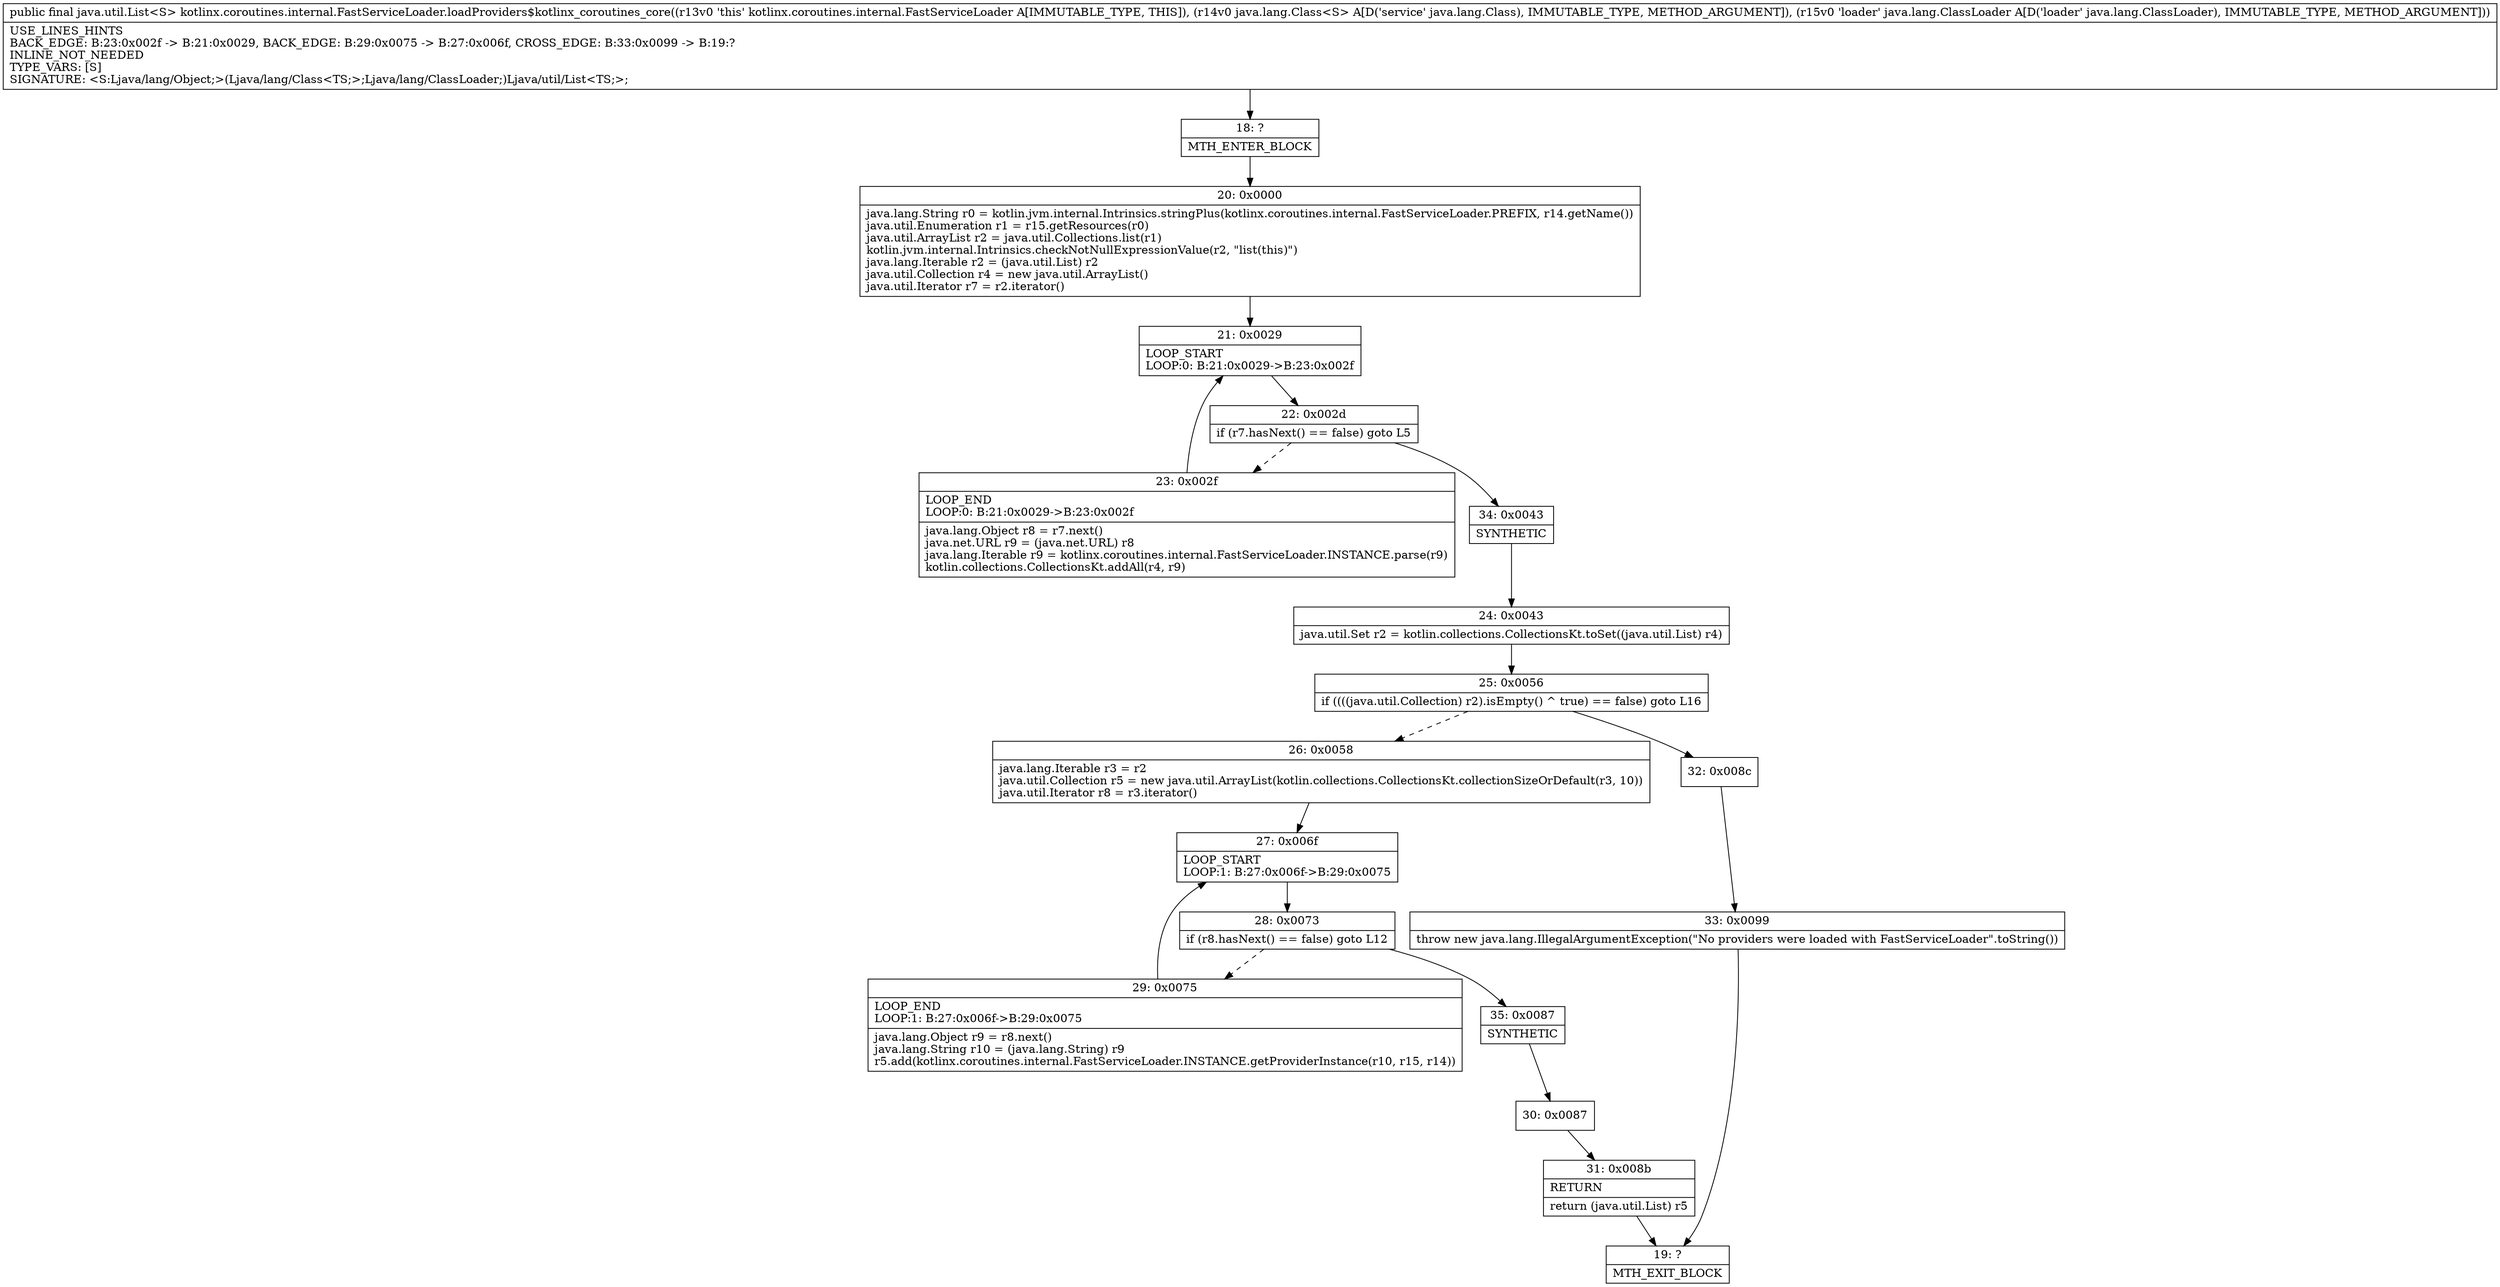 digraph "CFG forkotlinx.coroutines.internal.FastServiceLoader.loadProviders$kotlinx_coroutines_core(Ljava\/lang\/Class;Ljava\/lang\/ClassLoader;)Ljava\/util\/List;" {
Node_18 [shape=record,label="{18\:\ ?|MTH_ENTER_BLOCK\l}"];
Node_20 [shape=record,label="{20\:\ 0x0000|java.lang.String r0 = kotlin.jvm.internal.Intrinsics.stringPlus(kotlinx.coroutines.internal.FastServiceLoader.PREFIX, r14.getName())\ljava.util.Enumeration r1 = r15.getResources(r0)\ljava.util.ArrayList r2 = java.util.Collections.list(r1)\lkotlin.jvm.internal.Intrinsics.checkNotNullExpressionValue(r2, \"list(this)\")\ljava.lang.Iterable r2 = (java.util.List) r2\ljava.util.Collection r4 = new java.util.ArrayList()\ljava.util.Iterator r7 = r2.iterator()\l}"];
Node_21 [shape=record,label="{21\:\ 0x0029|LOOP_START\lLOOP:0: B:21:0x0029\-\>B:23:0x002f\l}"];
Node_22 [shape=record,label="{22\:\ 0x002d|if (r7.hasNext() == false) goto L5\l}"];
Node_23 [shape=record,label="{23\:\ 0x002f|LOOP_END\lLOOP:0: B:21:0x0029\-\>B:23:0x002f\l|java.lang.Object r8 = r7.next()\ljava.net.URL r9 = (java.net.URL) r8\ljava.lang.Iterable r9 = kotlinx.coroutines.internal.FastServiceLoader.INSTANCE.parse(r9)\lkotlin.collections.CollectionsKt.addAll(r4, r9)\l}"];
Node_34 [shape=record,label="{34\:\ 0x0043|SYNTHETIC\l}"];
Node_24 [shape=record,label="{24\:\ 0x0043|java.util.Set r2 = kotlin.collections.CollectionsKt.toSet((java.util.List) r4)\l}"];
Node_25 [shape=record,label="{25\:\ 0x0056|if ((((java.util.Collection) r2).isEmpty() ^ true) == false) goto L16\l}"];
Node_26 [shape=record,label="{26\:\ 0x0058|java.lang.Iterable r3 = r2\ljava.util.Collection r5 = new java.util.ArrayList(kotlin.collections.CollectionsKt.collectionSizeOrDefault(r3, 10))\ljava.util.Iterator r8 = r3.iterator()\l}"];
Node_27 [shape=record,label="{27\:\ 0x006f|LOOP_START\lLOOP:1: B:27:0x006f\-\>B:29:0x0075\l}"];
Node_28 [shape=record,label="{28\:\ 0x0073|if (r8.hasNext() == false) goto L12\l}"];
Node_29 [shape=record,label="{29\:\ 0x0075|LOOP_END\lLOOP:1: B:27:0x006f\-\>B:29:0x0075\l|java.lang.Object r9 = r8.next()\ljava.lang.String r10 = (java.lang.String) r9\lr5.add(kotlinx.coroutines.internal.FastServiceLoader.INSTANCE.getProviderInstance(r10, r15, r14))\l}"];
Node_35 [shape=record,label="{35\:\ 0x0087|SYNTHETIC\l}"];
Node_30 [shape=record,label="{30\:\ 0x0087}"];
Node_31 [shape=record,label="{31\:\ 0x008b|RETURN\l|return (java.util.List) r5\l}"];
Node_19 [shape=record,label="{19\:\ ?|MTH_EXIT_BLOCK\l}"];
Node_32 [shape=record,label="{32\:\ 0x008c}"];
Node_33 [shape=record,label="{33\:\ 0x0099|throw new java.lang.IllegalArgumentException(\"No providers were loaded with FastServiceLoader\".toString())\l}"];
MethodNode[shape=record,label="{public final java.util.List\<S\> kotlinx.coroutines.internal.FastServiceLoader.loadProviders$kotlinx_coroutines_core((r13v0 'this' kotlinx.coroutines.internal.FastServiceLoader A[IMMUTABLE_TYPE, THIS]), (r14v0 java.lang.Class\<S\> A[D('service' java.lang.Class), IMMUTABLE_TYPE, METHOD_ARGUMENT]), (r15v0 'loader' java.lang.ClassLoader A[D('loader' java.lang.ClassLoader), IMMUTABLE_TYPE, METHOD_ARGUMENT]))  | USE_LINES_HINTS\lBACK_EDGE: B:23:0x002f \-\> B:21:0x0029, BACK_EDGE: B:29:0x0075 \-\> B:27:0x006f, CROSS_EDGE: B:33:0x0099 \-\> B:19:?\lINLINE_NOT_NEEDED\lTYPE_VARS: [S]\lSIGNATURE: \<S:Ljava\/lang\/Object;\>(Ljava\/lang\/Class\<TS;\>;Ljava\/lang\/ClassLoader;)Ljava\/util\/List\<TS;\>;\l}"];
MethodNode -> Node_18;Node_18 -> Node_20;
Node_20 -> Node_21;
Node_21 -> Node_22;
Node_22 -> Node_23[style=dashed];
Node_22 -> Node_34;
Node_23 -> Node_21;
Node_34 -> Node_24;
Node_24 -> Node_25;
Node_25 -> Node_26[style=dashed];
Node_25 -> Node_32;
Node_26 -> Node_27;
Node_27 -> Node_28;
Node_28 -> Node_29[style=dashed];
Node_28 -> Node_35;
Node_29 -> Node_27;
Node_35 -> Node_30;
Node_30 -> Node_31;
Node_31 -> Node_19;
Node_32 -> Node_33;
Node_33 -> Node_19;
}

